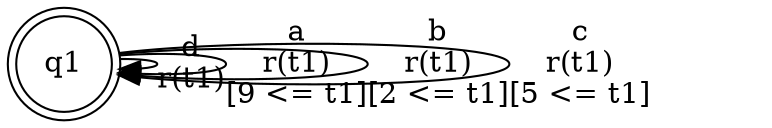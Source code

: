 digraph "tests_1/test17/solution1013/solution" {
	q1[label=q1 shape=doublecircle]
	q1 -> q1[label="d\nr(t1)\n"]
	q1 -> q1[label="a\nr(t1)\n[9 <= t1]"]
	q1 -> q1[label="b\nr(t1)\n[2 <= t1]"]
	q1 -> q1[label="c\nr(t1)\n[5 <= t1]"]
}
